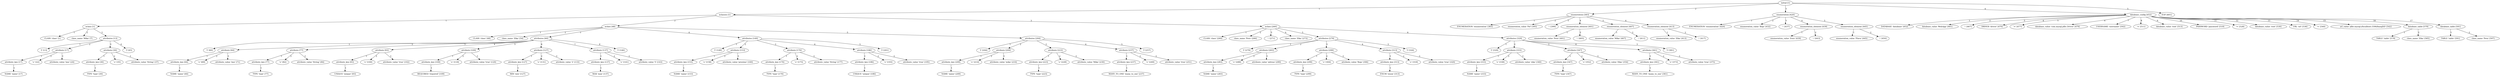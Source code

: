 digraph arpeggio_graph {
35090176 [label="initial [1]"];
35090176->35089600 [label="1"]

35089600 [label="nclasses [1]"];
35089600->35087488 [label="1"]

35087488 [label="nclass [1]"];
35087488->35079440 [label="1"]

35079440 [label="CLASS 'class' [1]"];
35087488->35081360 [label="2"]

35081360 [label="class_name 'Mika' [7]"];
35087488->35087440 [label="3"]

35087440 [label="attributes [13]"];
35087440->35081552 [label="1"]

35081552 [label=" '[' [13]"];
35087440->35087296 [label="2"]

35087296 [label="attribute [17]"];
35087296->34888848 [label="1"]

34888848 [label="attribute_key [17]"];
34888848->35081520 [label="1"]

35081520 [label="NAME 'name' [17]"];
35087296->35081488 [label="2"]

35081488 [label=" '=' [22]"];
35087296->35081808 [label="3"]

35081808 [label="attribute_value 'ime' [24]"];
35087440->35087392 [label="3"]

35087392 [label="attribute [30]"];
35087392->35087344 [label="1"]

35087344 [label="attribute_key [30]"];
35087344->35081584 [label="1"]

35081584 [label="TYPE 'type' [30]"];
35087392->35081776 [label="2"]

35081776 [label=" '=' [35]"];
35087392->35081712 [label="3"]

35081712 [label="attribute_value 'String' [37]"];
35087440->35081616 [label="4"]

35081616 [label=" ']' [45]"];
35089600->35088832 [label="2"]

35088832 [label="nclass [48]"];
35088832->35082000 [label="1"]

35082000 [label="CLASS 'class' [48]"];
35088832->35082064 [label="2"]

35082064 [label="class_name 'Zika' [54]"];
35088832->35088112 [label="3"]

35088112 [label="attributes [60]"];
35088112->35081904 [label="1"]

35081904 [label=" '[' [60]"];
35088112->35087584 [label="2"]

35087584 [label="attribute [64]"];
35087584->35087536 [label="1"]

35087536 [label="attribute_key [64]"];
35087536->35081936 [label="1"]

35081936 [label="NAME 'name' [64]"];
35087584->35081968 [label="2"]

35081968 [label=" '=' [69]"];
35087584->35082128 [label="3"]

35082128 [label="attribute_value 'ime' [71]"];
35088112->35087680 [label="3"]

35087680 [label="attribute [77]"];
35087680->35087632 [label="1"]

35087632 [label="attribute_key [77]"];
35087632->35082096 [label="1"]

35082096 [label="TYPE 'type' [77]"];
35087680->35082192 [label="2"]

35082192 [label=" '=' [82]"];
35087680->35139696 [label="3"]

35139696 [label="attribute_value 'String' [84]"];
35088112->35087776 [label="4"]

35087776 [label="attribute [93]"];
35087776->35087728 [label="1"]

35087728 [label="attribute_key [93]"];
35087728->35139824 [label="1"]

35139824 [label="UNIQUE 'unique' [93]"];
35087776->35081840 [label="2"]

35081840 [label=" '=' [100]"];
35087776->35139760 [label="3"]

35139760 [label="attribute_value 'true' [102]"];
35088112->35087872 [label="5"]

35087872 [label="attribute [109]"];
35087872->35087824 [label="1"]

35087824 [label="attribute_key [109]"];
35087824->35139888 [label="1"]

35139888 [label="REQUIRED 'required' [109]"];
35087872->35139728 [label="2"]

35139728 [label=" '=' [118]"];
35087872->35139952 [label="3"]

35139952 [label="attribute_value 'true' [120]"];
35088112->35087968 [label="6"]

35087968 [label="attribute [127]"];
35087968->35087920 [label="1"]

35087920 [label="attribute_key [127]"];
35087920->35139984 [label="1"]

35139984 [label="MIN 'min' [127]"];
35087968->35139920 [label="2"]

35139920 [label=" '=' [131]"];
35087968->35139792 [label="3"]

35139792 [label="attribute_value '2' [133]"];
35088112->35088064 [label="7"]

35088064 [label="attribute [137]"];
35088064->35088016 [label="1"]

35088016 [label="attribute_key [137]"];
35088016->35140048 [label="1"]

35140048 [label="MAX 'max' [137]"];
35088064->35140080 [label="2"]

35140080 [label=" '=' [141]"];
35088064->35140144 [label="3"]

35140144 [label="attribute_value '5' [143]"];
35088112->35082032 [label="8"]

35082032 [label=" ']' [146]"];
35088832->35088448 [label="4"]

35088448 [label="attributes [149]"];
35088448->35140176 [label="1"]

35140176 [label=" '[' [149]"];
35088448->35088208 [label="2"]

35088208 [label="attribute [153]"];
35088208->35088160 [label="1"]

35088160 [label="attribute_key [153]"];
35088160->35139664 [label="1"]

35139664 [label="NAME 'name' [153]"];
35088208->35140112 [label="2"]

35140112 [label=" '=' [158]"];
35088208->35140208 [label="3"]

35140208 [label="attribute_value 'prezime' [160]"];
35088448->35088304 [label="3"]

35088304 [label="attribute [170]"];
35088304->35088256 [label="1"]

35088256 [label="attribute_key [170]"];
35088256->35140272 [label="1"]

35140272 [label="TYPE 'type' [170]"];
35088304->35140304 [label="2"]

35140304 [label=" '=' [175]"];
35088304->35140336 [label="3"]

35140336 [label="attribute_value 'String' [177]"];
35088448->35088400 [label="4"]

35088400 [label="attribute [186]"];
35088400->35088352 [label="1"]

35088352 [label="attribute_key [186]"];
35088352->35140592 [label="1"]

35140592 [label="UNIQUE 'unique' [186]"];
35088400->35140432 [label="2"]

35140432 [label=" '=' [193]"];
35088400->35140464 [label="3"]

35140464 [label="attribute_value 'true' [195]"];
35088448->35140016 [label="5"]

35140016 [label=" ']' [201]"];
35088832->35088784 [label="5"]

35088784 [label="attributes [204]"];
35088784->35140624 [label="1"]

35140624 [label=" '[' [204]"];
35088784->35088544 [label="2"]

35088544 [label="attribute [209]"];
35088544->35088496 [label="1"]

35088496 [label="attribute_key [209]"];
35088496->35140560 [label="1"]

35140560 [label="NAME 'name' [209]"];
35088544->35140528 [label="2"]

35140528 [label=" '=' [214]"];
35088544->35140656 [label="3"]

35140656 [label="attribute_value 'mika' [216]"];
35088784->35088640 [label="3"]

35088640 [label="attribute [223]"];
35088640->35088592 [label="1"]

35088592 [label="attribute_key [223]"];
35088592->35140720 [label="1"]

35140720 [label="TYPE 'type' [223]"];
35088640->35140752 [label="2"]

35140752 [label=" '=' [228]"];
35088640->35140784 [label="3"]

35140784 [label="attribute_value 'Mika' [230]"];
35088784->35088736 [label="4"]

35088736 [label="attribute [237]"];
35088736->35088688 [label="1"]

35088688 [label="attribute_key [237]"];
35088688->35140848 [label="1"]

35140848 [label="MANY_TO_ONE 'many_to_one' [237]"];
35088736->35140880 [label="2"]

35140880 [label=" '=' [249]"];
35088736->35141008 [label="3"]

35141008 [label="attribute_value 'true' [251]"];
35088784->35140240 [label="5"]

35140240 [label=" ']' [257]"];
35089600->35089552 [label="3"]

35089552 [label="nclass [260]"];
35089552->35141104 [label="1"]

35141104 [label="CLASS 'class' [260]"];
35089552->35140912 [label="2"]

35140912 [label="class_name 'Pera' [266]"];
35089552->35141072 [label="3"]

35141072 [label=" ':' [271]"];
35089552->35141136 [label="4"]

35141136 [label="class_name 'Zika' [273]"];
35089552->35089168 [label="5"]

35089168 [label="attributes [279]"];
35089168->35141200 [label="1"]

35141200 [label=" '[' [279]"];
35089168->35088928 [label="2"]

35088928 [label="attribute [283]"];
35088928->35088880 [label="1"]

35088880 [label="attribute_key [283]"];
35088880->35141232 [label="1"]

35141232 [label="NAME 'name' [283]"];
35088928->35080464 [label="2"]

35080464 [label=" '=' [288]"];
35088928->35080528 [label="3"]

35080528 [label="attribute_value 'adresa' [290]"];
35089168->35089024 [label="3"]

35089024 [label="attribute [299]"];
35089024->35088976 [label="1"]

35088976 [label="attribute_key [299]"];
35088976->35080208 [label="1"]

35080208 [label="TYPE 'type' [299]"];
35089024->35078256 [label="2"]

35078256 [label=" '=' [304]"];
35089024->35080432 [label="3"]

35080432 [label="attribute_value 'Boja' [306]"];
35089168->35089120 [label="4"]

35089120 [label="attribute [313]"];
35089120->35089072 [label="1"]

35089072 [label="attribute_key [313]"];
35089072->35080688 [label="1"]

35080688 [label="ENUM 'enum' [313]"];
35089120->35080720 [label="2"]

35080720 [label=" '=' [318]"];
35089120->35080080 [label="3"]

35080080 [label="attribute_value 'true' [320]"];
35089168->35080976 [label="5"]

35080976 [label=" ']' [326]"];
35089552->35089504 [label="6"]

35089504 [label="attributes [329]"];
35089504->35080752 [label="1"]

35080752 [label=" '[' [329]"];
35089504->35089264 [label="2"]

35089264 [label="attribute [333]"];
35089264->35089216 [label="1"]

35089216 [label="attribute_key [333]"];
35089216->35080272 [label="1"]

35080272 [label="NAME 'name' [333]"];
35089264->35080848 [label="2"]

35080848 [label=" '=' [338]"];
35089264->35080784 [label="3"]

35080784 [label="attribute_value 'zika' [340]"];
35089504->35089360 [label="3"]

35089360 [label="attribute [347]"];
35089360->35089312 [label="1"]

35089312 [label="attribute_key [347]"];
35089312->35080560 [label="1"]

35080560 [label="TYPE 'type' [347]"];
35089360->35080912 [label="2"]

35080912 [label=" '=' [352]"];
35089360->35080592 [label="3"]

35080592 [label="attribute_value 'Zika' [354]"];
35089504->35089456 [label="4"]

35089456 [label="attribute [361]"];
35089456->35089408 [label="1"]

35089408 [label="attribute_key [361]"];
35089408->35080176 [label="1"]

35080176 [label="MANY_TO_ONE 'many_to_one' [361]"];
35089456->35080304 [label="2"]

35080304 [label=" '=' [373]"];
35089456->35080144 [label="3"]

35080144 [label="attribute_value 'true' [375]"];
35089504->35080112 [label="5"]

35080112 [label=" ']' [381]"];
35090176->35089792 [label="2"]

35089792 [label="enumeration [383]"];
35089792->35079952 [label="1"]

35079952 [label="ENUMERATION 'enumeration' [383]"];
35089792->35080496 [label="2"]

35080496 [label="enumeration_value 'Pol' [395]"];
35089792->35080880 [label="3"]

35080880 [label=" ':' [399]"];
35089792->35089648 [label="4"]

35089648 [label="enumeration_element [401]"];
35089648->35079920 [label="1"]

35079920 [label="enumeration_value 'Pera' [401]"];
35089648->35080336 [label="2"]

35080336 [label=" ';' [405]"];
35089792->35089696 [label="5"]

35089696 [label="enumeration_element [407]"];
35089696->35081040 [label="1"]

35081040 [label="enumeration_value 'Mika' [407]"];
35089696->35080016 [label="2"]

35080016 [label=" ';' [411]"];
35089792->35089744 [label="6"]

35089744 [label="enumeration_element [413]"];
35089744->35081136 [label="1"]

35081136 [label="enumeration_value 'Zika' [413]"];
35089744->35081008 [label="2"]

35081008 [label=" ';' [417]"];
35090176->35089936 [label="3"]

35089936 [label="enumeration [420]"];
35089936->35081264 [label="1"]

35081264 [label="ENUMERATION 'enumeration' [420]"];
35089936->35081232 [label="2"]

35081232 [label="enumeration_value 'Boja' [432]"];
35089936->35081424 [label="3"]

35081424 [label=" ':' [437]"];
35089936->35089840 [label="4"]

35089840 [label="enumeration_element [439]"];
35089840->35080240 [label="1"]

35080240 [label="enumeration_value 'Zuta' [439]"];
35089840->35081456 [label="2"]

35081456 [label=" ';' [443]"];
35089936->35089888 [label="5"]

35089888 [label="enumeration_element [445]"];
35089888->35080048 [label="1"]

35080048 [label="enumeration_value 'Plava' [445]"];
35089888->35079280 [label="2"]

35079280 [label=" ';' [450]"];
35090176->35090128 [label="4"]

35090128 [label="database_config [452]"];
35090128->35081392 [label="1"]

35081392 [label="DATABASE 'database' [452]"];
35090128->35140976 [label="2"]

35140976 [label="database_value 'WebApp' [461]"];
35090128->35081296 [label="3"]

35081296 [label=" ':' [467]"];
35090128->35141424 [label="4"]

35141424 [label="DRIVER 'driver' [470]"];
35090128->35141040 [label="5"]

35141040 [label=" '=' [477]"];
35090128->35141296 [label="6"]

35141296 [label="database_value 'com.mysql.jdbc.Driver' [479]"];
35090128->35141360 [label="7"]

35141360 [label="USERNAME 'username' [502]"];
35090128->35141264 [label="8"]

35141264 [label=" '=' [511]"];
35090128->35141328 [label="9"]

35141328 [label="database_value 'root' [513]"];
35090128->35141520 [label="10"]

35141520 [label="PASSWORD 'password' [519]"];
35090128->35141488 [label="11"]

35141488 [label=" '=' [528]"];
35090128->35141552 [label="12"]

35141552 [label="database_value 'root' [530]"];
35090128->35141616 [label="13"]

35141616 [label="URL 'url' [536]"];
35090128->35141680 [label="14"]

35141680 [label=" '=' [540]"];
35090128->35141168 [label="15"]

35141168 [label="url_value 'jdbc:mysql://localhost:3306/bazaJSD' [542]"];
35090128->35090032 [label="16"]

35090032 [label="database_table [579]"];
35090032->35141808 [label="1"]

35141808 [label="TABLE 'table' [579]"];
35090032->35141776 [label="2"]

35141776 [label="class_name 'Zika' [585]"];
35090128->35090080 [label="17"]

35090080 [label="database_table [591]"];
35090080->35141904 [label="1"]

35141904 [label="TABLE 'table' [591]"];
35090080->35141712 [label="2"]

35141712 [label="class_name 'Pera' [597]"];
35090176->34926128 [label="5"]

34926128 [label="EOF [601]"];
}